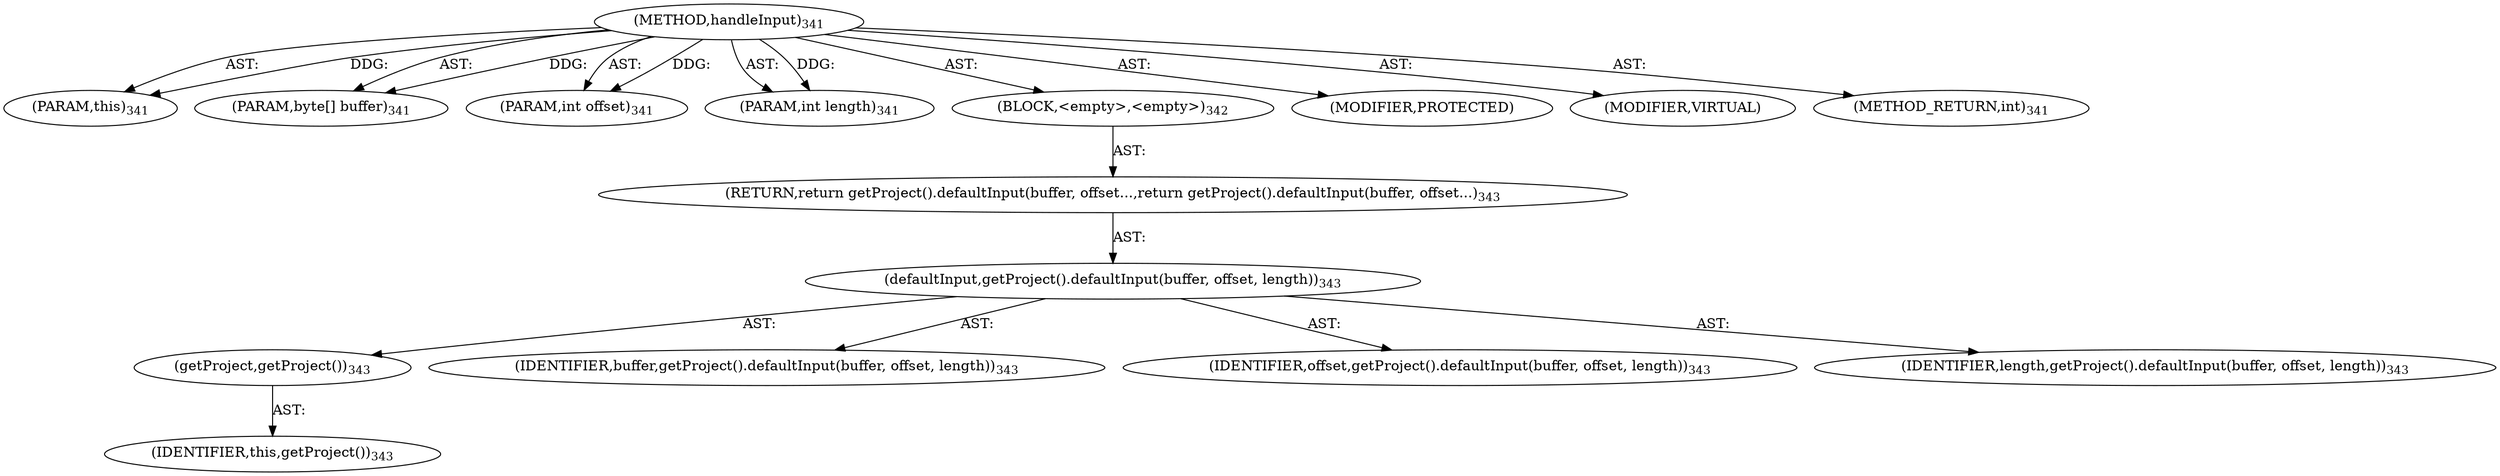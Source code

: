 digraph "handleInput" {  
"111669149714" [label = <(METHOD,handleInput)<SUB>341</SUB>> ]
"115964117002" [label = <(PARAM,this)<SUB>341</SUB>> ]
"115964117026" [label = <(PARAM,byte[] buffer)<SUB>341</SUB>> ]
"115964117027" [label = <(PARAM,int offset)<SUB>341</SUB>> ]
"115964117028" [label = <(PARAM,int length)<SUB>341</SUB>> ]
"25769803799" [label = <(BLOCK,&lt;empty&gt;,&lt;empty&gt;)<SUB>342</SUB>> ]
"146028888069" [label = <(RETURN,return getProject().defaultInput(buffer, offset...,return getProject().defaultInput(buffer, offset...)<SUB>343</SUB>> ]
"30064771116" [label = <(defaultInput,getProject().defaultInput(buffer, offset, length))<SUB>343</SUB>> ]
"30064771117" [label = <(getProject,getProject())<SUB>343</SUB>> ]
"68719476748" [label = <(IDENTIFIER,this,getProject())<SUB>343</SUB>> ]
"68719476794" [label = <(IDENTIFIER,buffer,getProject().defaultInput(buffer, offset, length))<SUB>343</SUB>> ]
"68719476795" [label = <(IDENTIFIER,offset,getProject().defaultInput(buffer, offset, length))<SUB>343</SUB>> ]
"68719476796" [label = <(IDENTIFIER,length,getProject().defaultInput(buffer, offset, length))<SUB>343</SUB>> ]
"133143986219" [label = <(MODIFIER,PROTECTED)> ]
"133143986220" [label = <(MODIFIER,VIRTUAL)> ]
"128849018898" [label = <(METHOD_RETURN,int)<SUB>341</SUB>> ]
  "111669149714" -> "115964117002"  [ label = "AST: "] 
  "111669149714" -> "115964117026"  [ label = "AST: "] 
  "111669149714" -> "115964117027"  [ label = "AST: "] 
  "111669149714" -> "115964117028"  [ label = "AST: "] 
  "111669149714" -> "25769803799"  [ label = "AST: "] 
  "111669149714" -> "133143986219"  [ label = "AST: "] 
  "111669149714" -> "133143986220"  [ label = "AST: "] 
  "111669149714" -> "128849018898"  [ label = "AST: "] 
  "25769803799" -> "146028888069"  [ label = "AST: "] 
  "146028888069" -> "30064771116"  [ label = "AST: "] 
  "30064771116" -> "30064771117"  [ label = "AST: "] 
  "30064771116" -> "68719476794"  [ label = "AST: "] 
  "30064771116" -> "68719476795"  [ label = "AST: "] 
  "30064771116" -> "68719476796"  [ label = "AST: "] 
  "30064771117" -> "68719476748"  [ label = "AST: "] 
  "111669149714" -> "115964117002"  [ label = "DDG: "] 
  "111669149714" -> "115964117026"  [ label = "DDG: "] 
  "111669149714" -> "115964117027"  [ label = "DDG: "] 
  "111669149714" -> "115964117028"  [ label = "DDG: "] 
}
